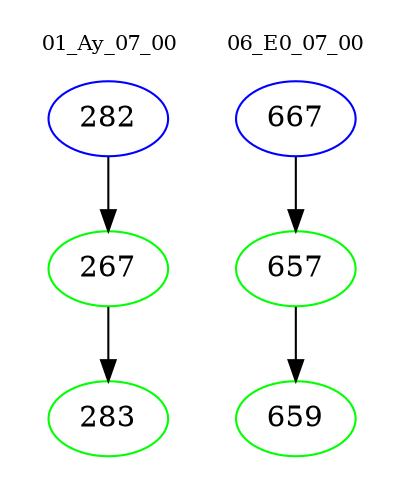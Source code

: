 digraph{
subgraph cluster_0 {
color = white
label = "01_Ay_07_00";
fontsize=10;
T0_282 [label="282", color="blue"]
T0_282 -> T0_267 [color="black"]
T0_267 [label="267", color="green"]
T0_267 -> T0_283 [color="black"]
T0_283 [label="283", color="green"]
}
subgraph cluster_1 {
color = white
label = "06_E0_07_00";
fontsize=10;
T1_667 [label="667", color="blue"]
T1_667 -> T1_657 [color="black"]
T1_657 [label="657", color="green"]
T1_657 -> T1_659 [color="black"]
T1_659 [label="659", color="green"]
}
}
